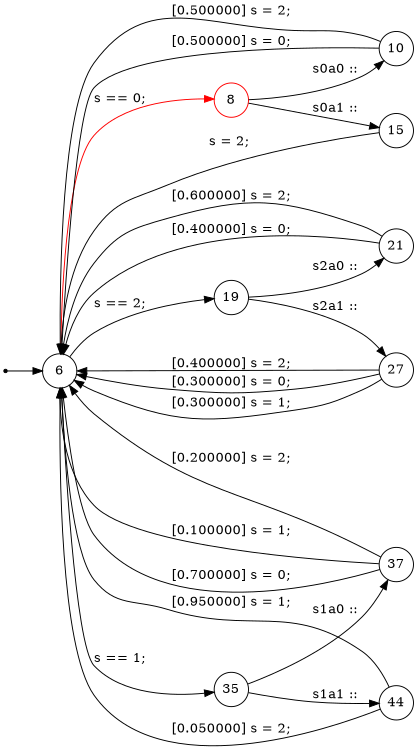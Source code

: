 digraph finite_state_machine {
	rankdir=LR
	size="8,5"
	93824993319552 [label = 6, shape = doublecircle, fixedsize = true]; 
	s93824993319552 [shape = point];
	 93824993319552 [label = 6, shape = circle, fixedsize = true ];
	 93824993310416 [label = 8, shape = circle, color = red, fixedsize = true ];
	 93824993310976 [label = 10, shape = circle, fixedsize = true ];
	 93824993312496 [label = 15, shape = circle, fixedsize = true ];
	 93824993312944 [label = 19, shape = circle, fixedsize = true ];
	 93824993313712 [label = 21, shape = circle, fixedsize = true ];
	 93824993315232 [label = 27, shape = circle, fixedsize = true ];
	 93824993316688 [label = 35, shape = circle, fixedsize = true ];
	 93824993317632 [label = 37, shape = circle, fixedsize = true ];
	 93824993325184 [label = 44, shape = circle, fixedsize = true ];
	s93824993319552 -> 93824993319552;
	93824993319552 -> 93824993310416 [color = red, label = "s == 0; "];
	93824993310416 -> 93824993310976 [ label = "s0a0 :: "];
	93824993310976 -> 93824993319552 [ label = " [0.500000] s = 0; "];
	93824993310976 -> 93824993319552 [ label = " [0.500000] s = 2; "];
	93824993310416 -> 93824993312496 [ label = "s0a1 :: "];
	93824993312496 -> 93824993319552 [ label = "s = 2; "];
	93824993319552 -> 93824993312944 [ label = "s == 2; "];
	93824993312944 -> 93824993313712 [ label = "s2a0 :: "];
	93824993313712 -> 93824993319552 [ label = " [0.400000] s = 0; "];
	93824993313712 -> 93824993319552 [ label = " [0.600000] s = 2; "];
	93824993312944 -> 93824993315232 [ label = "s2a1 :: "];
	93824993315232 -> 93824993319552 [ label = " [0.400000] s = 2; "];
	93824993315232 -> 93824993319552 [ label = " [0.300000] s = 0; "];
	93824993315232 -> 93824993319552 [ label = " [0.300000] s = 1; "];
	93824993319552 -> 93824993316688 [ label = "s == 1; "];
	93824993316688 -> 93824993317632 [ label = "s1a0 :: "];
	93824993317632 -> 93824993319552 [ label = " [0.100000] s = 1; "];
	93824993317632 -> 93824993319552 [ label = " [0.700000] s = 0; "];
	93824993317632 -> 93824993319552 [ label = " [0.200000] s = 2; "];
	93824993316688 -> 93824993325184 [ label = "s1a1 :: "];
	93824993325184 -> 93824993319552 [ label = " [0.950000] s = 1; "];
	93824993325184 -> 93824993319552 [ label = " [0.050000] s = 2; "];
}